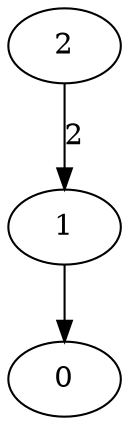 digraph g { 
graph [];
    0 [  ];
    1 [  ];
    2 [  ];
    2 -> 1 [ label="2" ,comment="3"  ];
    1 -> 0 [ comment="4"  ];
}
